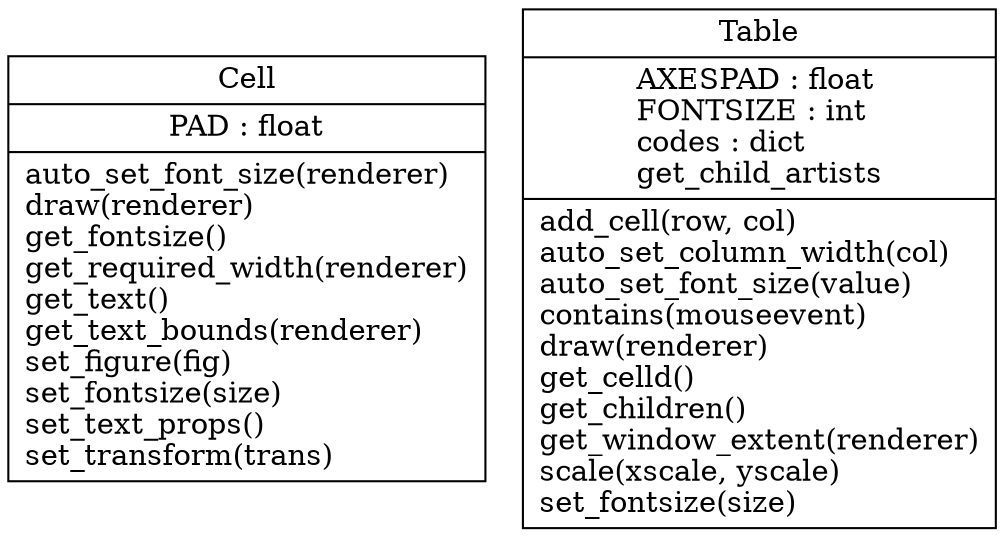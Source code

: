 digraph "classes_3" {
rankdir=BT
charset="utf-8"
"matplotlib.table.Cell" [color="black", fontcolor="black", label=<{Cell|PAD : float<br ALIGN="LEFT"/>|auto_set_font_size(renderer)<br ALIGN="LEFT"/>draw(renderer)<br ALIGN="LEFT"/>get_fontsize()<br ALIGN="LEFT"/>get_required_width(renderer)<br ALIGN="LEFT"/>get_text()<br ALIGN="LEFT"/>get_text_bounds(renderer)<br ALIGN="LEFT"/>set_figure(fig)<br ALIGN="LEFT"/>set_fontsize(size)<br ALIGN="LEFT"/>set_text_props()<br ALIGN="LEFT"/>set_transform(trans)<br ALIGN="LEFT"/>}>, shape="record", style="solid"];
"matplotlib.table.Table" [color="black", fontcolor="black", label=<{Table|AXESPAD : float<br ALIGN="LEFT"/>FONTSIZE : int<br ALIGN="LEFT"/>codes : dict<br ALIGN="LEFT"/>get_child_artists<br ALIGN="LEFT"/>|add_cell(row, col)<br ALIGN="LEFT"/>auto_set_column_width(col)<br ALIGN="LEFT"/>auto_set_font_size(value)<br ALIGN="LEFT"/>contains(mouseevent)<br ALIGN="LEFT"/>draw(renderer)<br ALIGN="LEFT"/>get_celld()<br ALIGN="LEFT"/>get_children()<br ALIGN="LEFT"/>get_window_extent(renderer)<br ALIGN="LEFT"/>scale(xscale, yscale)<br ALIGN="LEFT"/>set_fontsize(size)<br ALIGN="LEFT"/>}>, shape="record", style="solid"];
}
